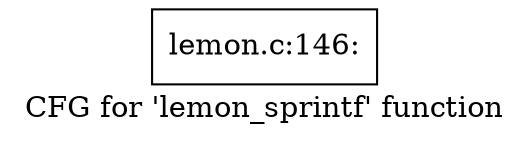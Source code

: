 digraph "CFG for 'lemon_sprintf' function" {
	label="CFG for 'lemon_sprintf' function";

	Node0x562565824ed0 [shape=record,label="{lemon.c:146:}"];
}
